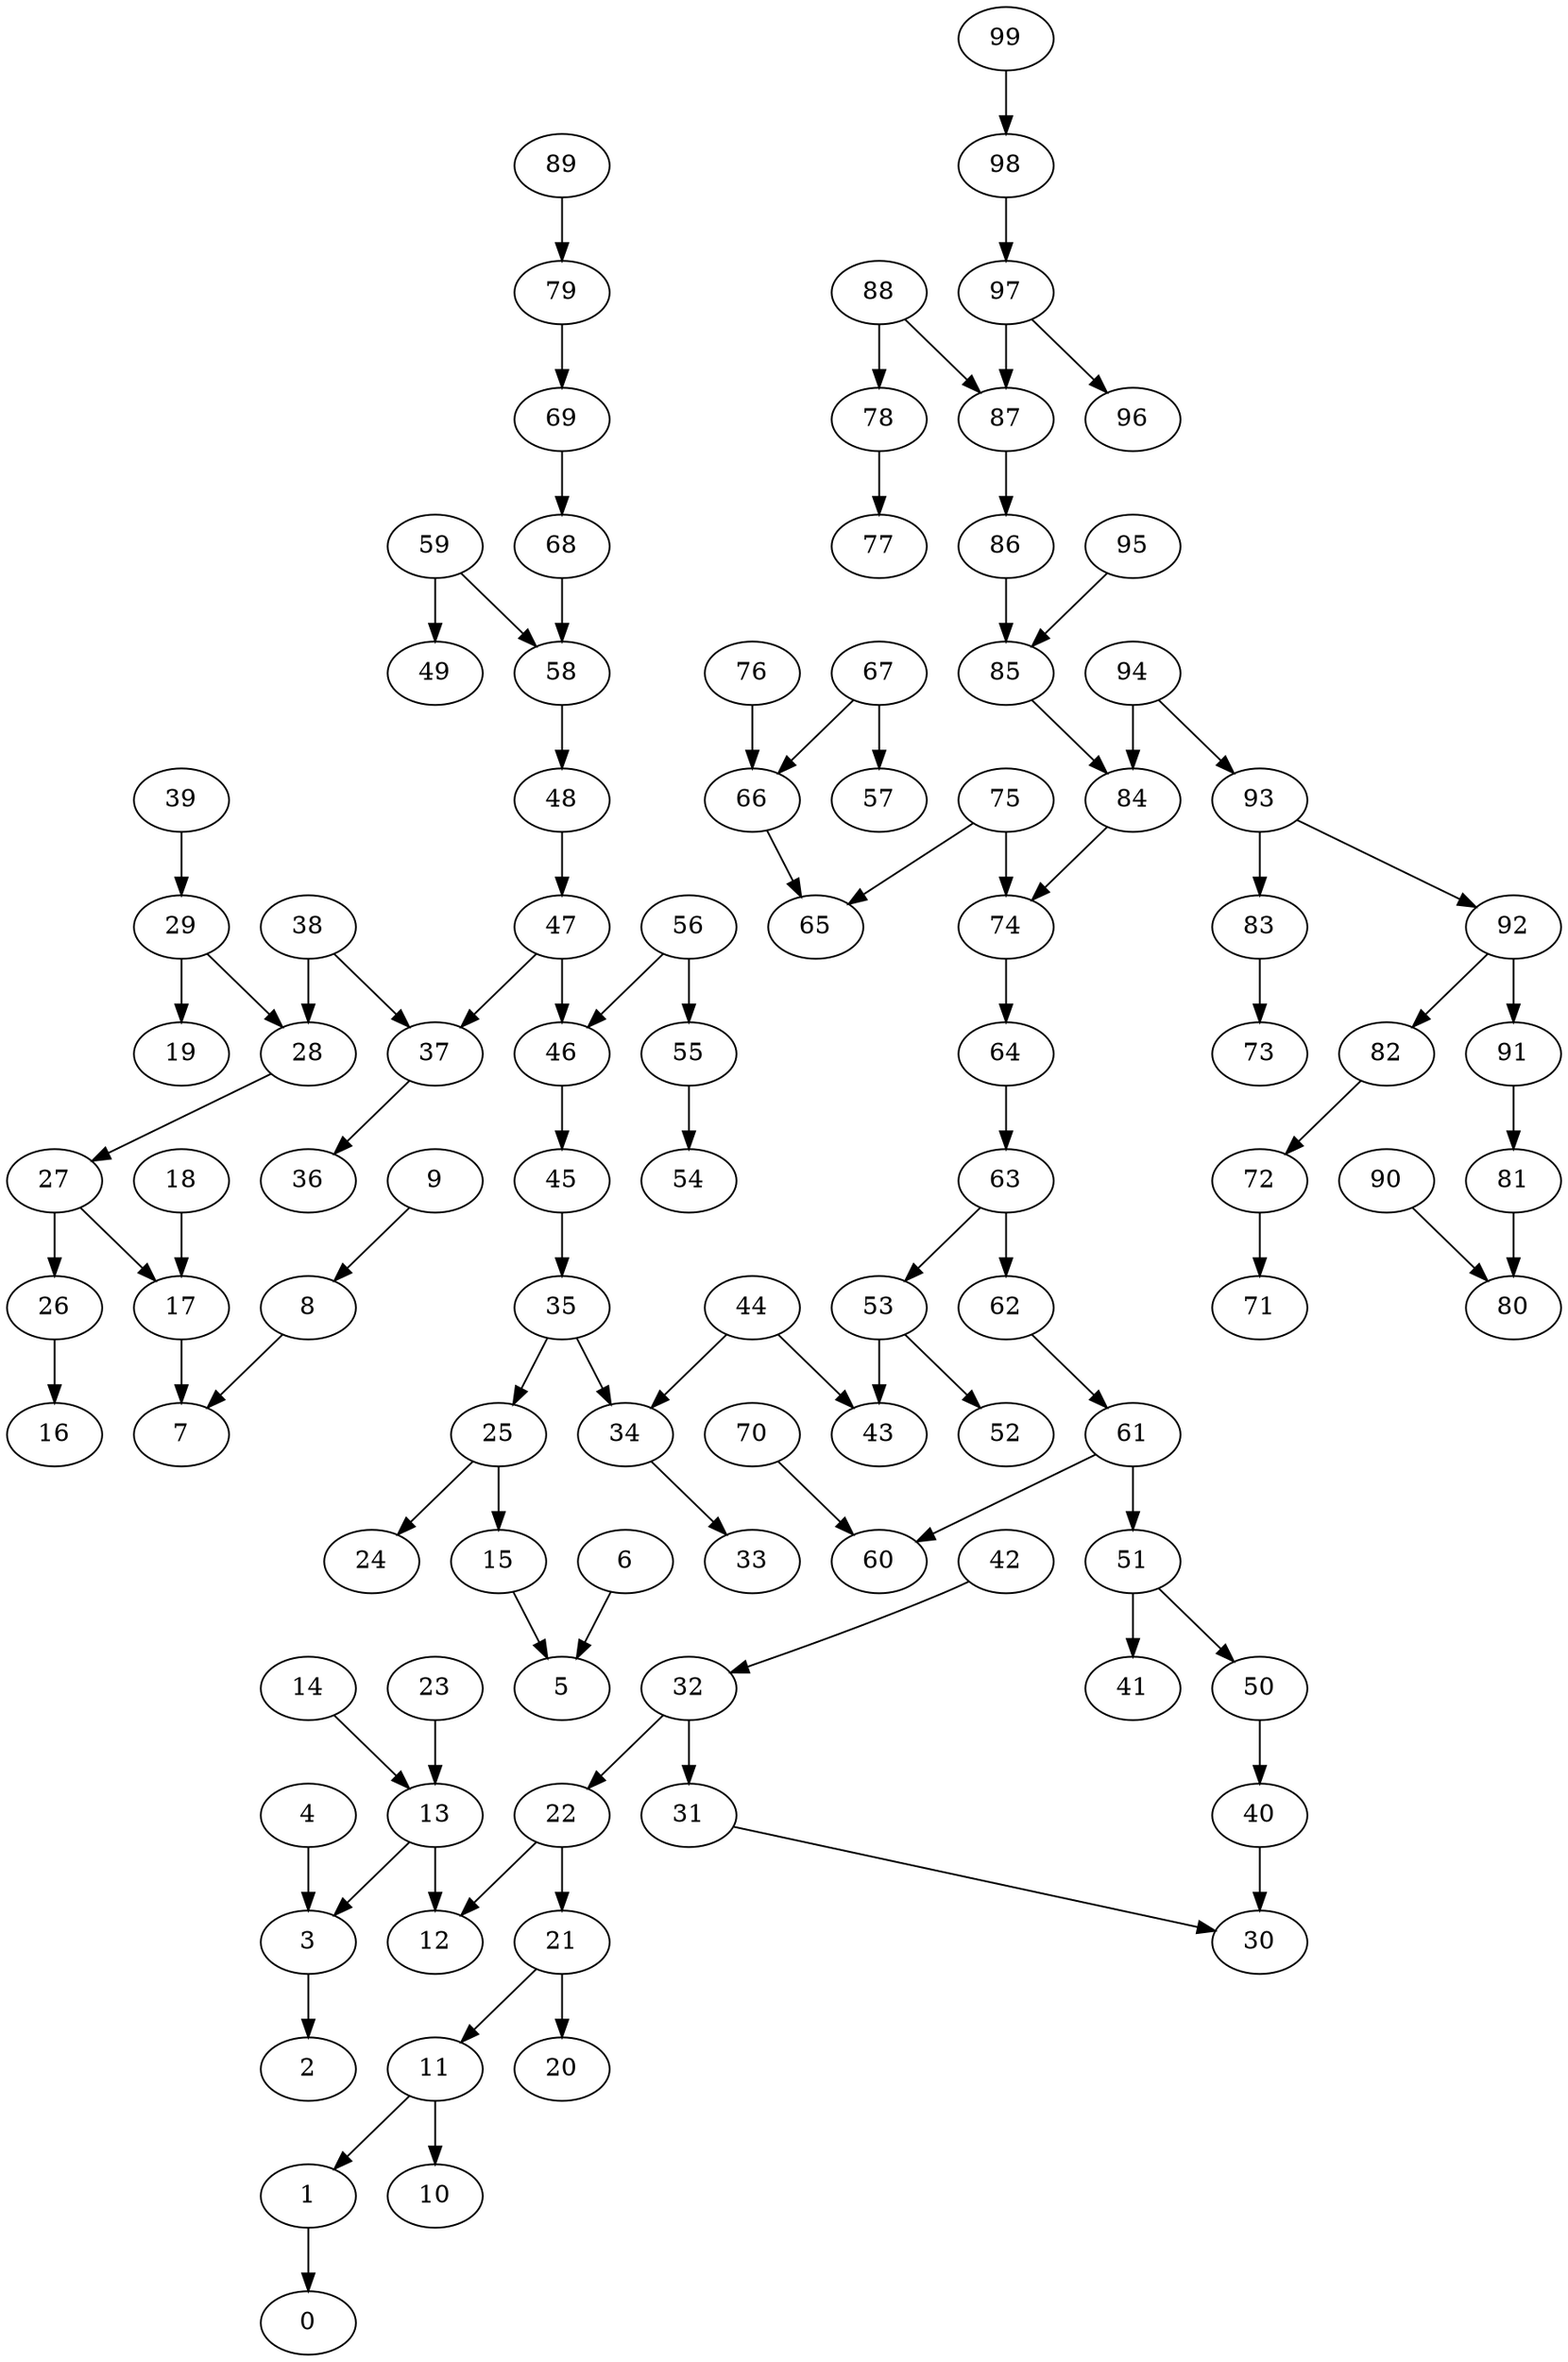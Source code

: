 digraph Grid_columns_10_rows_10_kruskalI {
"0";
"1";
"2";
"3";
"4";
"5";
"6";
"7";
"8";
"9";
"10";
"11";
"12";
"13";
"14";
"15";
"16";
"17";
"18";
"19";
"20";
"21";
"22";
"23";
"24";
"25";
"26";
"27";
"28";
"29";
"30";
"31";
"32";
"33";
"34";
"35";
"36";
"37";
"38";
"39";
"40";
"41";
"42";
"43";
"44";
"45";
"46";
"47";
"48";
"49";
"50";
"51";
"52";
"53";
"54";
"55";
"56";
"57";
"58";
"59";
"60";
"61";
"62";
"63";
"64";
"65";
"66";
"67";
"68";
"69";
"70";
"71";
"72";
"73";
"74";
"75";
"76";
"77";
"78";
"79";
"80";
"81";
"82";
"83";
"84";
"85";
"86";
"87";
"88";
"89";
"90";
"91";
"92";
"93";
"94";
"95";
"96";
"97";
"98";
"99";
"59" -> "49" [weight=25];
"17" -> "7" [weight=22];
"98" -> "97" [weight=21];
"32" -> "31" [weight=19];
"15" -> "5" [weight=18];
"18" -> "17" [weight=17];
"25" -> "15" [weight=17];
"29" -> "19" [weight=14];
"22" -> "12" [weight=13];
"25" -> "24" [weight=13];
"46" -> "45" [weight=13];
"51" -> "41" [weight=13];
"53" -> "43" [weight=13];
"6" -> "5" [weight=13];
"69" -> "68" [weight=13];
"8" -> "7" [weight=13];
"68" -> "58" [weight=12];
"72" -> "71" [weight=12];
"79" -> "69" [weight=12];
"81" -> "80" [weight=12];
"91" -> "81" [weight=12];
"92" -> "91" [weight=12];
"99" -> "98" [weight=12];
"11" -> "10" [weight=11];
"21" -> "20" [weight=11];
"3" -> "2" [weight=11];
"61" -> "60" [weight=11];
"86" -> "85" [weight=11];
"88" -> "78" [weight=11];
"90" -> "80" [weight=11];
"94" -> "84" [weight=11];
"1" -> "0" [weight=10];
"50" -> "40" [weight=10];
"75" -> "74" [weight=10];
"88" -> "87" [weight=10];
"95" -> "85" [weight=10];
"13" -> "12" [weight=9];
"21" -> "11" [weight=9];
"23" -> "13" [weight=9];
"35" -> "34" [weight=9];
"56" -> "55" [weight=9];
"58" -> "48" [weight=9];
"67" -> "66" [weight=9];
"76" -> "66" [weight=9];
"89" -> "79" [weight=9];
"97" -> "87" [weight=9];
"27" -> "17" [weight=8];
"27" -> "26" [weight=8];
"35" -> "25" [weight=8];
"38" -> "28" [weight=8];
"63" -> "62" [weight=8];
"64" -> "63" [weight=8];
"94" -> "93" [weight=8];
"22" -> "21" [weight=7];
"32" -> "22" [weight=7];
"47" -> "46" [weight=7];
"74" -> "64" [weight=7];
"78" -> "77" [weight=7];
"14" -> "13" [weight=6];
"38" -> "37" [weight=6];
"45" -> "35" [weight=6];
"59" -> "58" [weight=6];
"9" -> "8" [weight=6];
"97" -> "96" [weight=6];
"47" -> "37" [weight=5];
"48" -> "47" [weight=5];
"51" -> "50" [weight=5];
"56" -> "46" [weight=5];
"61" -> "51" [weight=5];
"26" -> "16" [weight=4];
"39" -> "29" [weight=4];
"4" -> "3" [weight=4];
"42" -> "32" [weight=4];
"63" -> "53" [weight=4];
"70" -> "60" [weight=4];
"84" -> "74" [weight=4];
"13" -> "3" [weight=3];
"40" -> "30" [weight=3];
"44" -> "43" [weight=3];
"53" -> "52" [weight=3];
"66" -> "65" [weight=3];
"83" -> "73" [weight=3];
"87" -> "86" [weight=3];
"93" -> "83" [weight=3];
"11" -> "1" [weight=2];
"28" -> "27" [weight=2];
"34" -> "33" [weight=2];
"37" -> "36" [weight=2];
"44" -> "34" [weight=2];
"55" -> "54" [weight=2];
"75" -> "65" [weight=2];
"92" -> "82" [weight=2];
"93" -> "92" [weight=2];
"29" -> "28" [weight=1];
"31" -> "30" [weight=1];
"62" -> "61" [weight=1];
"67" -> "57" [weight=1];
"82" -> "72" [weight=1];
"85" -> "84" [weight=1];
}